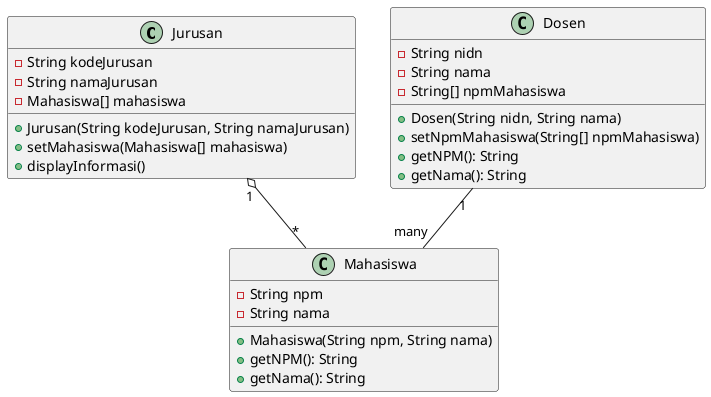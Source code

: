 @startuml jurusanmahasiswa
Jurusan "1" o-- "*" Mahasiswa
Dosen "1" -- "many" Mahasiswa
class Jurusan {
    -String kodeJurusan
    -String namaJurusan
    -Mahasiswa[] mahasiswa
    +Jurusan(String kodeJurusan, String namaJurusan)
    +setMahasiswa(Mahasiswa[] mahasiswa)
    +displayInformasi()
}
class Dosen {
    -String nidn
    -String nama
    -String[] npmMahasiswa
    +Dosen(String nidn, String nama)
    +setNpmMahasiswa(String[] npmMahasiswa)
    +getNPM(): String
    +getNama(): String
}
class Mahasiswa {
    -String npm
    -String nama
    +Mahasiswa(String npm, String nama)
    +getNPM(): String
    +getNama(): String
}
@enduml